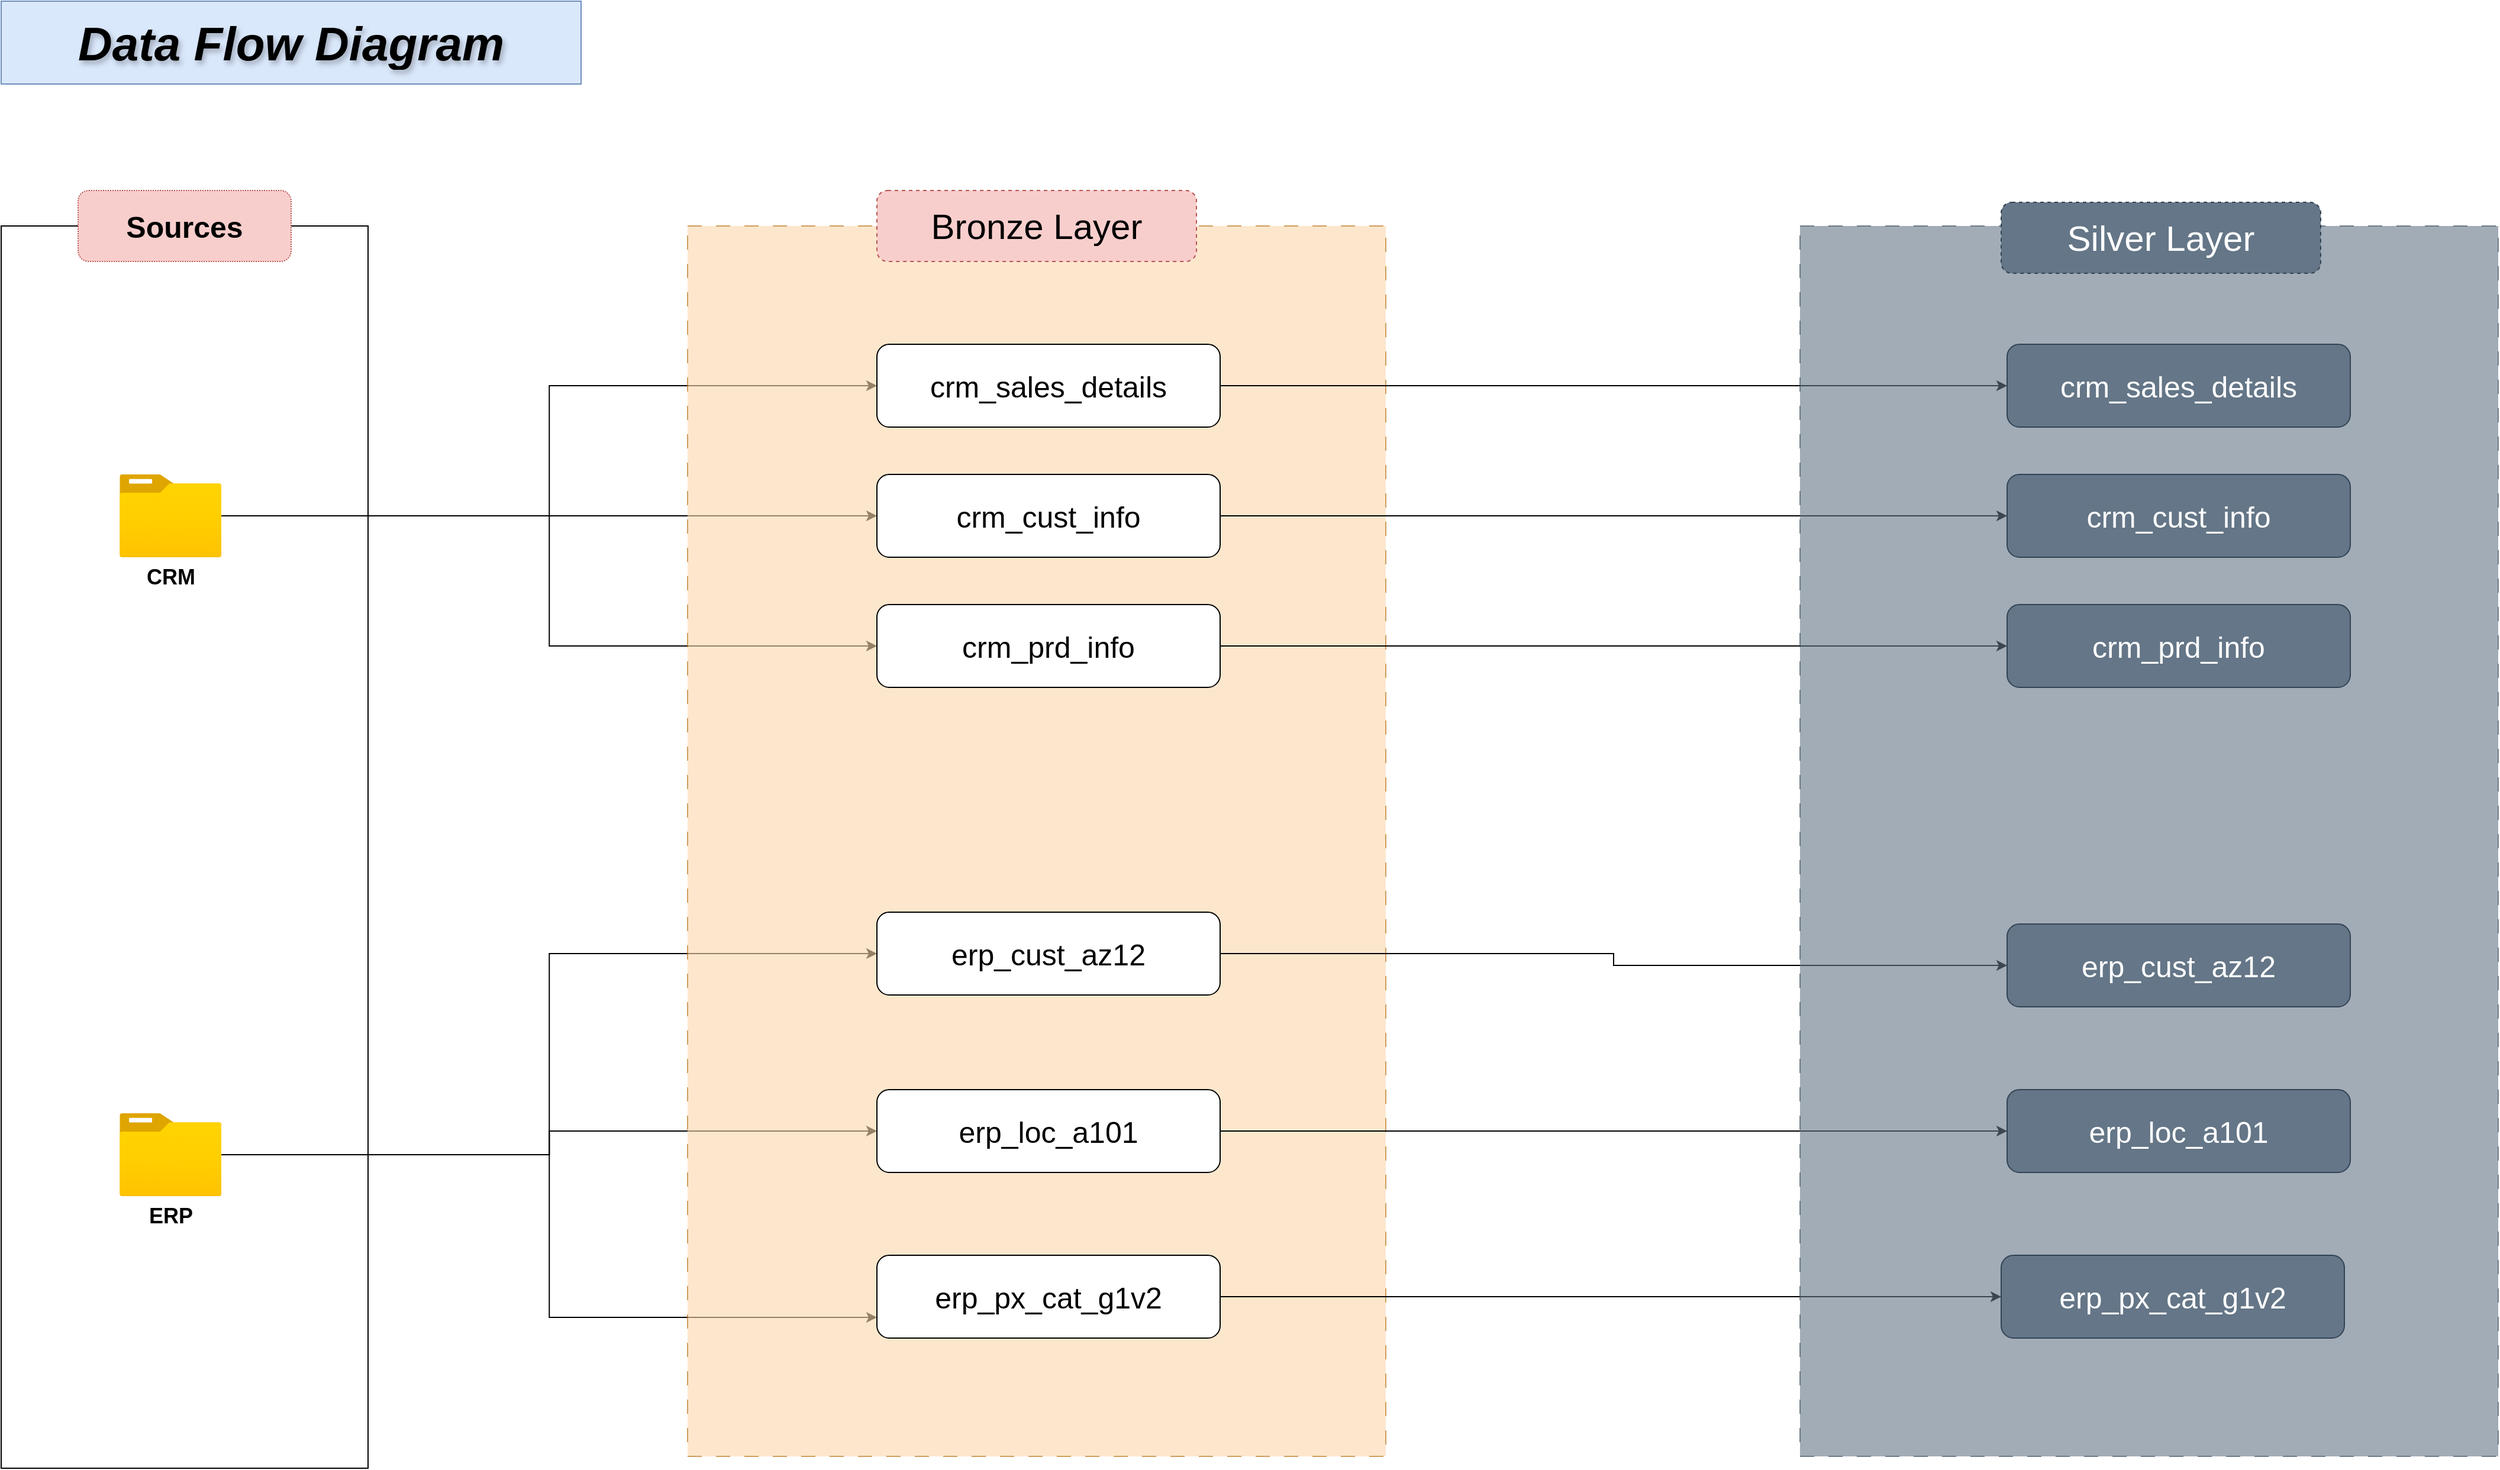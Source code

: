 <mxfile version="28.1.2">
  <diagram name="Page-1" id="Up0tBHb44ogdGosNVIRW">
    <mxGraphModel dx="3144" dy="2256" grid="1" gridSize="10" guides="1" tooltips="1" connect="1" arrows="1" fold="1" page="1" pageScale="1" pageWidth="850" pageHeight="1100" math="0" shadow="0">
      <root>
        <mxCell id="0" />
        <mxCell id="1" parent="0" />
        <mxCell id="6nvv0APAJFdEXk6wndT7-1" value="Data Flow Diagram" style="text;html=1;align=center;verticalAlign=middle;whiteSpace=wrap;rounded=0;fillColor=#dae8fc;strokeColor=#6c8ebf;fontSize=40;fontStyle=3;textShadow=1;labelBackgroundColor=none;labelBorderColor=none;" parent="1" vertex="1">
          <mxGeometry x="140" y="30" width="490" height="70" as="geometry" />
        </mxCell>
        <mxCell id="6nvv0APAJFdEXk6wndT7-2" value="" style="rounded=0;whiteSpace=wrap;html=1;" parent="1" vertex="1">
          <mxGeometry x="140" y="220" width="310" height="1050" as="geometry" />
        </mxCell>
        <mxCell id="6nvv0APAJFdEXk6wndT7-3" value="Sources" style="rounded=1;whiteSpace=wrap;html=1;fontSize=25;fontStyle=1;dashed=1;dashPattern=1 1;strokeColor=#b85450;fillColor=#f8cecc;" parent="1" vertex="1">
          <mxGeometry x="205" y="190" width="180" height="60" as="geometry" />
        </mxCell>
        <mxCell id="6nvv0APAJFdEXk6wndT7-16" style="edgeStyle=orthogonalEdgeStyle;rounded=0;orthogonalLoop=1;jettySize=auto;html=1;entryX=0;entryY=0.5;entryDx=0;entryDy=0;" parent="1" source="6nvv0APAJFdEXk6wndT7-4" target="6nvv0APAJFdEXk6wndT7-8" edge="1">
          <mxGeometry relative="1" as="geometry" />
        </mxCell>
        <mxCell id="6nvv0APAJFdEXk6wndT7-17" style="edgeStyle=orthogonalEdgeStyle;rounded=0;orthogonalLoop=1;jettySize=auto;html=1;" parent="1" source="6nvv0APAJFdEXk6wndT7-4" target="6nvv0APAJFdEXk6wndT7-11" edge="1">
          <mxGeometry relative="1" as="geometry" />
        </mxCell>
        <mxCell id="6nvv0APAJFdEXk6wndT7-18" style="edgeStyle=orthogonalEdgeStyle;rounded=0;orthogonalLoop=1;jettySize=auto;html=1;entryX=0;entryY=0.5;entryDx=0;entryDy=0;" parent="1" source="6nvv0APAJFdEXk6wndT7-4" target="6nvv0APAJFdEXk6wndT7-12" edge="1">
          <mxGeometry relative="1" as="geometry" />
        </mxCell>
        <mxCell id="6nvv0APAJFdEXk6wndT7-4" value="CRM" style="image;aspect=fixed;html=1;points=[];align=center;fontSize=18;image=img/lib/azure2/general/Folder_Blank.svg;fontStyle=1" parent="1" vertex="1">
          <mxGeometry x="240" y="430" width="86.25" height="70" as="geometry" />
        </mxCell>
        <mxCell id="6nvv0APAJFdEXk6wndT7-28" style="edgeStyle=orthogonalEdgeStyle;rounded=0;orthogonalLoop=1;jettySize=auto;html=1;entryX=0;entryY=0.5;entryDx=0;entryDy=0;" parent="1" source="6nvv0APAJFdEXk6wndT7-5" target="6nvv0APAJFdEXk6wndT7-25" edge="1">
          <mxGeometry relative="1" as="geometry" />
        </mxCell>
        <mxCell id="6nvv0APAJFdEXk6wndT7-29" style="edgeStyle=orthogonalEdgeStyle;rounded=0;orthogonalLoop=1;jettySize=auto;html=1;" parent="1" source="6nvv0APAJFdEXk6wndT7-5" target="6nvv0APAJFdEXk6wndT7-26" edge="1">
          <mxGeometry relative="1" as="geometry" />
        </mxCell>
        <mxCell id="6nvv0APAJFdEXk6wndT7-30" style="edgeStyle=orthogonalEdgeStyle;rounded=0;orthogonalLoop=1;jettySize=auto;html=1;entryX=0;entryY=0.75;entryDx=0;entryDy=0;" parent="1" source="6nvv0APAJFdEXk6wndT7-5" target="6nvv0APAJFdEXk6wndT7-27" edge="1">
          <mxGeometry relative="1" as="geometry" />
        </mxCell>
        <mxCell id="6nvv0APAJFdEXk6wndT7-5" value="ERP" style="image;aspect=fixed;html=1;points=[];align=center;fontSize=18;image=img/lib/azure2/general/Folder_Blank.svg;fontStyle=1" parent="1" vertex="1">
          <mxGeometry x="240" y="970" width="86.25" height="70" as="geometry" />
        </mxCell>
        <mxCell id="6nvv0APAJFdEXk6wndT7-6" value="" style="rounded=0;whiteSpace=wrap;html=1;opacity=60;dashed=1;dashPattern=12 12;fillColor=#fad7ac;strokeColor=#b46504;" parent="1" vertex="1">
          <mxGeometry x="720" y="220" width="590" height="1040" as="geometry" />
        </mxCell>
        <mxCell id="6nvv0APAJFdEXk6wndT7-7" value="Bronze Layer" style="rounded=1;whiteSpace=wrap;html=1;fontSize=30;fillColor=#f8cecc;strokeColor=#b85450;dashed=1;" parent="1" vertex="1">
          <mxGeometry x="880" y="190" width="270" height="60" as="geometry" />
        </mxCell>
        <mxCell id="62EEvpLmM63Mvu3yaKiG-9" style="edgeStyle=orthogonalEdgeStyle;rounded=0;orthogonalLoop=1;jettySize=auto;html=1;exitX=1;exitY=0.5;exitDx=0;exitDy=0;" edge="1" parent="1" source="6nvv0APAJFdEXk6wndT7-8" target="62EEvpLmM63Mvu3yaKiG-3">
          <mxGeometry relative="1" as="geometry" />
        </mxCell>
        <mxCell id="6nvv0APAJFdEXk6wndT7-8" value="crm_sales_details" style="rounded=1;whiteSpace=wrap;html=1;fontSize=25;" parent="1" vertex="1">
          <mxGeometry x="880" y="320" width="290" height="70" as="geometry" />
        </mxCell>
        <mxCell id="62EEvpLmM63Mvu3yaKiG-10" style="edgeStyle=orthogonalEdgeStyle;rounded=0;orthogonalLoop=1;jettySize=auto;html=1;" edge="1" parent="1" source="6nvv0APAJFdEXk6wndT7-11" target="62EEvpLmM63Mvu3yaKiG-4">
          <mxGeometry relative="1" as="geometry" />
        </mxCell>
        <mxCell id="6nvv0APAJFdEXk6wndT7-11" value="crm_cust_info" style="rounded=1;whiteSpace=wrap;html=1;fontSize=25;" parent="1" vertex="1">
          <mxGeometry x="880" y="430" width="290" height="70" as="geometry" />
        </mxCell>
        <mxCell id="62EEvpLmM63Mvu3yaKiG-11" style="edgeStyle=orthogonalEdgeStyle;rounded=0;orthogonalLoop=1;jettySize=auto;html=1;" edge="1" parent="1" source="6nvv0APAJFdEXk6wndT7-12" target="62EEvpLmM63Mvu3yaKiG-5">
          <mxGeometry relative="1" as="geometry" />
        </mxCell>
        <mxCell id="6nvv0APAJFdEXk6wndT7-12" value="crm_prd_info" style="rounded=1;whiteSpace=wrap;html=1;fontSize=25;" parent="1" vertex="1">
          <mxGeometry x="880" y="540" width="290" height="70" as="geometry" />
        </mxCell>
        <mxCell id="62EEvpLmM63Mvu3yaKiG-12" style="edgeStyle=orthogonalEdgeStyle;rounded=0;orthogonalLoop=1;jettySize=auto;html=1;entryX=0;entryY=0.5;entryDx=0;entryDy=0;" edge="1" parent="1" source="6nvv0APAJFdEXk6wndT7-25" target="62EEvpLmM63Mvu3yaKiG-6">
          <mxGeometry relative="1" as="geometry" />
        </mxCell>
        <mxCell id="6nvv0APAJFdEXk6wndT7-25" value="erp_cust_az12" style="rounded=1;whiteSpace=wrap;html=1;fontSize=25;" parent="1" vertex="1">
          <mxGeometry x="880" y="800" width="290" height="70" as="geometry" />
        </mxCell>
        <mxCell id="62EEvpLmM63Mvu3yaKiG-13" style="edgeStyle=orthogonalEdgeStyle;rounded=0;orthogonalLoop=1;jettySize=auto;html=1;entryX=0;entryY=0.5;entryDx=0;entryDy=0;" edge="1" parent="1" source="6nvv0APAJFdEXk6wndT7-26" target="62EEvpLmM63Mvu3yaKiG-7">
          <mxGeometry relative="1" as="geometry" />
        </mxCell>
        <mxCell id="6nvv0APAJFdEXk6wndT7-26" value="erp_loc_a101" style="rounded=1;whiteSpace=wrap;html=1;fontSize=25;" parent="1" vertex="1">
          <mxGeometry x="880" y="950" width="290" height="70" as="geometry" />
        </mxCell>
        <mxCell id="62EEvpLmM63Mvu3yaKiG-14" style="edgeStyle=orthogonalEdgeStyle;rounded=0;orthogonalLoop=1;jettySize=auto;html=1;" edge="1" parent="1" source="6nvv0APAJFdEXk6wndT7-27" target="62EEvpLmM63Mvu3yaKiG-8">
          <mxGeometry relative="1" as="geometry" />
        </mxCell>
        <mxCell id="6nvv0APAJFdEXk6wndT7-27" value="erp_px_cat_g1v2" style="rounded=1;whiteSpace=wrap;html=1;fontSize=25;" parent="1" vertex="1">
          <mxGeometry x="880" y="1090" width="290" height="70" as="geometry" />
        </mxCell>
        <mxCell id="62EEvpLmM63Mvu3yaKiG-1" value="" style="rounded=0;whiteSpace=wrap;html=1;opacity=60;dashed=1;dashPattern=12 12;fillColor=#647687;strokeColor=#314354;fontColor=#ffffff;" vertex="1" parent="1">
          <mxGeometry x="1660" y="220" width="590" height="1040" as="geometry" />
        </mxCell>
        <mxCell id="62EEvpLmM63Mvu3yaKiG-2" value="Silver Layer" style="rounded=1;whiteSpace=wrap;html=1;fontSize=30;fillColor=#647687;strokeColor=#314354;dashed=1;fontColor=#ffffff;" vertex="1" parent="1">
          <mxGeometry x="1830" y="200" width="270" height="60" as="geometry" />
        </mxCell>
        <mxCell id="62EEvpLmM63Mvu3yaKiG-3" value="crm_sales_details" style="rounded=1;whiteSpace=wrap;html=1;fontSize=25;fillColor=#647687;strokeColor=#314354;fontColor=#ffffff;" vertex="1" parent="1">
          <mxGeometry x="1835" y="320" width="290" height="70" as="geometry" />
        </mxCell>
        <mxCell id="62EEvpLmM63Mvu3yaKiG-4" value="crm_cust_info" style="rounded=1;whiteSpace=wrap;html=1;fontSize=25;fillColor=#647687;strokeColor=#314354;fontColor=#ffffff;" vertex="1" parent="1">
          <mxGeometry x="1835" y="430" width="290" height="70" as="geometry" />
        </mxCell>
        <mxCell id="62EEvpLmM63Mvu3yaKiG-5" value="crm_prd_info" style="rounded=1;whiteSpace=wrap;html=1;fontSize=25;fillColor=#647687;strokeColor=#314354;fontColor=#ffffff;" vertex="1" parent="1">
          <mxGeometry x="1835" y="540" width="290" height="70" as="geometry" />
        </mxCell>
        <mxCell id="62EEvpLmM63Mvu3yaKiG-6" value="erp_cust_az12" style="rounded=1;whiteSpace=wrap;html=1;fontSize=25;fillColor=#647687;strokeColor=#314354;fontColor=#ffffff;" vertex="1" parent="1">
          <mxGeometry x="1835" y="810" width="290" height="70" as="geometry" />
        </mxCell>
        <mxCell id="62EEvpLmM63Mvu3yaKiG-7" value="erp_loc_a101" style="rounded=1;whiteSpace=wrap;html=1;fontSize=25;fillColor=#647687;strokeColor=#314354;fontColor=#ffffff;" vertex="1" parent="1">
          <mxGeometry x="1835" y="950" width="290" height="70" as="geometry" />
        </mxCell>
        <mxCell id="62EEvpLmM63Mvu3yaKiG-8" value="erp_px_cat_g1v2" style="rounded=1;whiteSpace=wrap;html=1;fontSize=25;fillColor=#647687;strokeColor=#314354;fontColor=#ffffff;" vertex="1" parent="1">
          <mxGeometry x="1830" y="1090" width="290" height="70" as="geometry" />
        </mxCell>
      </root>
    </mxGraphModel>
  </diagram>
</mxfile>
